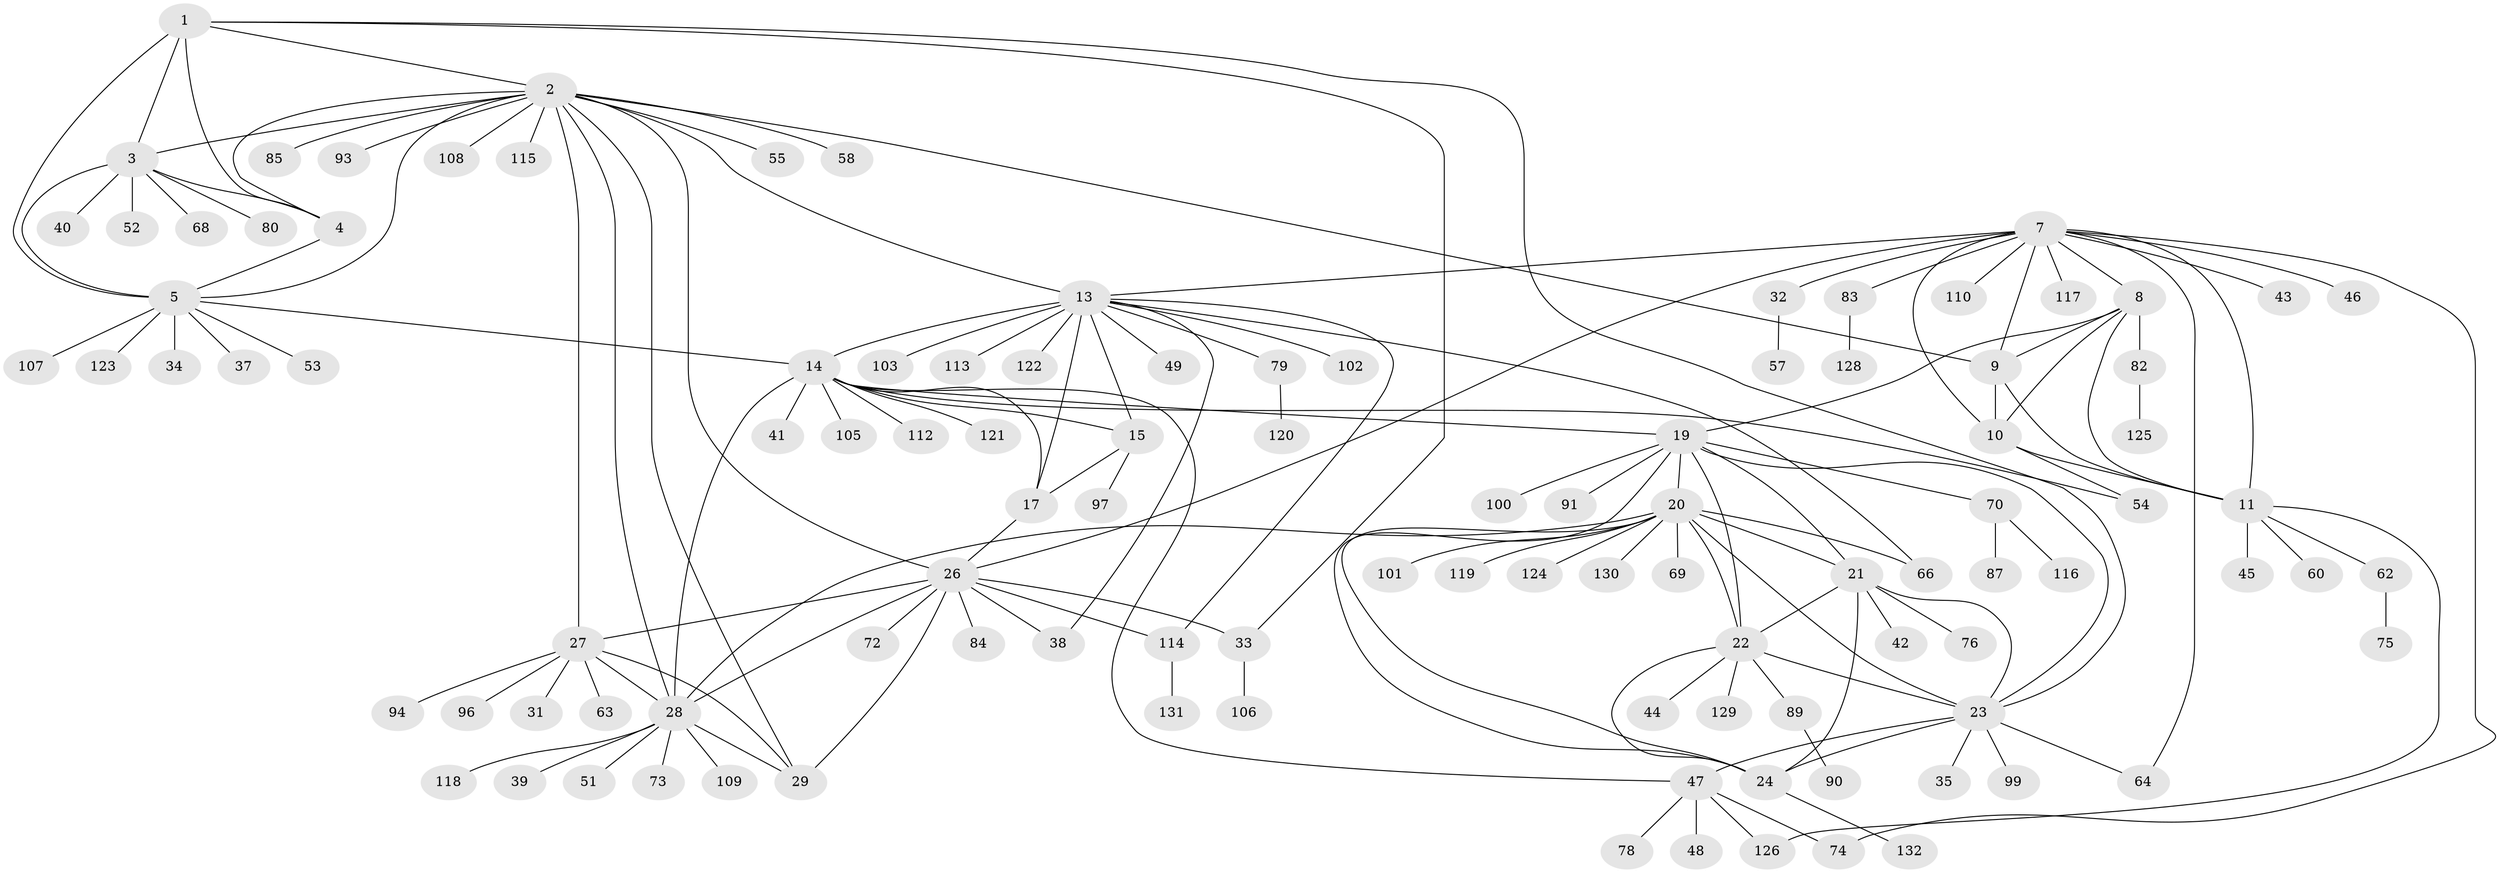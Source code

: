 // original degree distribution, {8: 0.022727272727272728, 10: 0.03787878787878788, 7: 0.045454545454545456, 6: 0.03787878787878788, 12: 0.015151515151515152, 11: 0.022727272727272728, 9: 0.022727272727272728, 14: 0.007575757575757576, 13: 0.007575757575757576, 5: 0.015151515151515152, 1: 0.5984848484848485, 3: 0.030303030303030304, 2: 0.12878787878787878, 4: 0.007575757575757576}
// Generated by graph-tools (version 1.1) at 2025/11/02/27/25 16:11:32]
// undirected, 108 vertices, 155 edges
graph export_dot {
graph [start="1"]
  node [color=gray90,style=filled];
  1 [super="+36"];
  2 [super="+25"];
  3 [super="+6"];
  4 [super="+104"];
  5 [super="+59"];
  7 [super="+12"];
  8 [super="+81"];
  9;
  10 [super="+67"];
  11 [super="+77"];
  13 [super="+16"];
  14 [super="+18"];
  15 [super="+61"];
  17;
  19 [super="+98"];
  20 [super="+111"];
  21;
  22;
  23 [super="+56"];
  24;
  26 [super="+92"];
  27 [super="+30"];
  28 [super="+50"];
  29;
  31;
  32 [super="+86"];
  33 [super="+127"];
  34;
  35 [super="+65"];
  37 [super="+95"];
  38;
  39;
  40;
  41;
  42;
  43;
  44;
  45;
  46;
  47 [super="+71"];
  48;
  49;
  51;
  52;
  53;
  54;
  55;
  57;
  58;
  60;
  62;
  63;
  64;
  66;
  68;
  69;
  70;
  72;
  73;
  74;
  75;
  76;
  78;
  79;
  80;
  82 [super="+88"];
  83;
  84;
  85;
  87;
  89;
  90;
  91;
  93;
  94;
  96;
  97;
  99;
  100;
  101;
  102;
  103;
  105;
  106;
  107;
  108;
  109;
  110;
  112;
  113;
  114;
  115;
  116;
  117;
  118;
  119;
  120;
  121;
  122;
  123;
  124;
  125;
  126;
  128;
  129;
  130;
  131;
  132;
  1 -- 2;
  1 -- 3 [weight=2];
  1 -- 4;
  1 -- 5;
  1 -- 23;
  1 -- 33;
  2 -- 3 [weight=2];
  2 -- 4;
  2 -- 5;
  2 -- 9;
  2 -- 85;
  2 -- 93;
  2 -- 115;
  2 -- 26;
  2 -- 108;
  2 -- 13;
  2 -- 55;
  2 -- 58;
  2 -- 27 [weight=2];
  2 -- 28;
  2 -- 29;
  3 -- 4 [weight=2];
  3 -- 5 [weight=2];
  3 -- 52;
  3 -- 80;
  3 -- 68;
  3 -- 40;
  4 -- 5;
  5 -- 14;
  5 -- 34;
  5 -- 37;
  5 -- 53;
  5 -- 107;
  5 -- 123;
  7 -- 8 [weight=2];
  7 -- 9 [weight=2];
  7 -- 10 [weight=2];
  7 -- 11 [weight=2];
  7 -- 43;
  7 -- 64;
  7 -- 74;
  7 -- 83;
  7 -- 110;
  7 -- 13;
  7 -- 32;
  7 -- 46;
  7 -- 117;
  7 -- 26;
  8 -- 9;
  8 -- 10;
  8 -- 11;
  8 -- 19;
  8 -- 82;
  9 -- 10;
  9 -- 11;
  10 -- 11;
  10 -- 54;
  11 -- 45;
  11 -- 60;
  11 -- 62;
  11 -- 126;
  13 -- 14 [weight=4];
  13 -- 15 [weight=2];
  13 -- 17 [weight=2];
  13 -- 38;
  13 -- 49;
  13 -- 66;
  13 -- 79;
  13 -- 102;
  13 -- 103;
  13 -- 114;
  13 -- 122;
  13 -- 113;
  14 -- 15 [weight=2];
  14 -- 17 [weight=2];
  14 -- 54;
  14 -- 105;
  14 -- 112;
  14 -- 41;
  14 -- 47;
  14 -- 19;
  14 -- 121;
  14 -- 28;
  15 -- 17;
  15 -- 97;
  17 -- 26;
  19 -- 20;
  19 -- 21;
  19 -- 22;
  19 -- 23;
  19 -- 24;
  19 -- 70;
  19 -- 91;
  19 -- 100;
  20 -- 21;
  20 -- 22;
  20 -- 23;
  20 -- 24;
  20 -- 28;
  20 -- 66;
  20 -- 69;
  20 -- 101;
  20 -- 119;
  20 -- 124;
  20 -- 130;
  21 -- 22;
  21 -- 23;
  21 -- 24;
  21 -- 42;
  21 -- 76;
  22 -- 23;
  22 -- 24;
  22 -- 44;
  22 -- 89;
  22 -- 129;
  23 -- 24;
  23 -- 35;
  23 -- 47;
  23 -- 64;
  23 -- 99;
  24 -- 132;
  26 -- 27 [weight=2];
  26 -- 28;
  26 -- 29;
  26 -- 38;
  26 -- 72;
  26 -- 84;
  26 -- 114;
  26 -- 33;
  27 -- 28 [weight=2];
  27 -- 29 [weight=2];
  27 -- 96;
  27 -- 31;
  27 -- 94;
  27 -- 63;
  28 -- 29;
  28 -- 39;
  28 -- 109;
  28 -- 118;
  28 -- 73;
  28 -- 51;
  32 -- 57;
  33 -- 106;
  47 -- 48;
  47 -- 74;
  47 -- 126;
  47 -- 78;
  62 -- 75;
  70 -- 87;
  70 -- 116;
  79 -- 120;
  82 -- 125;
  83 -- 128;
  89 -- 90;
  114 -- 131;
}

